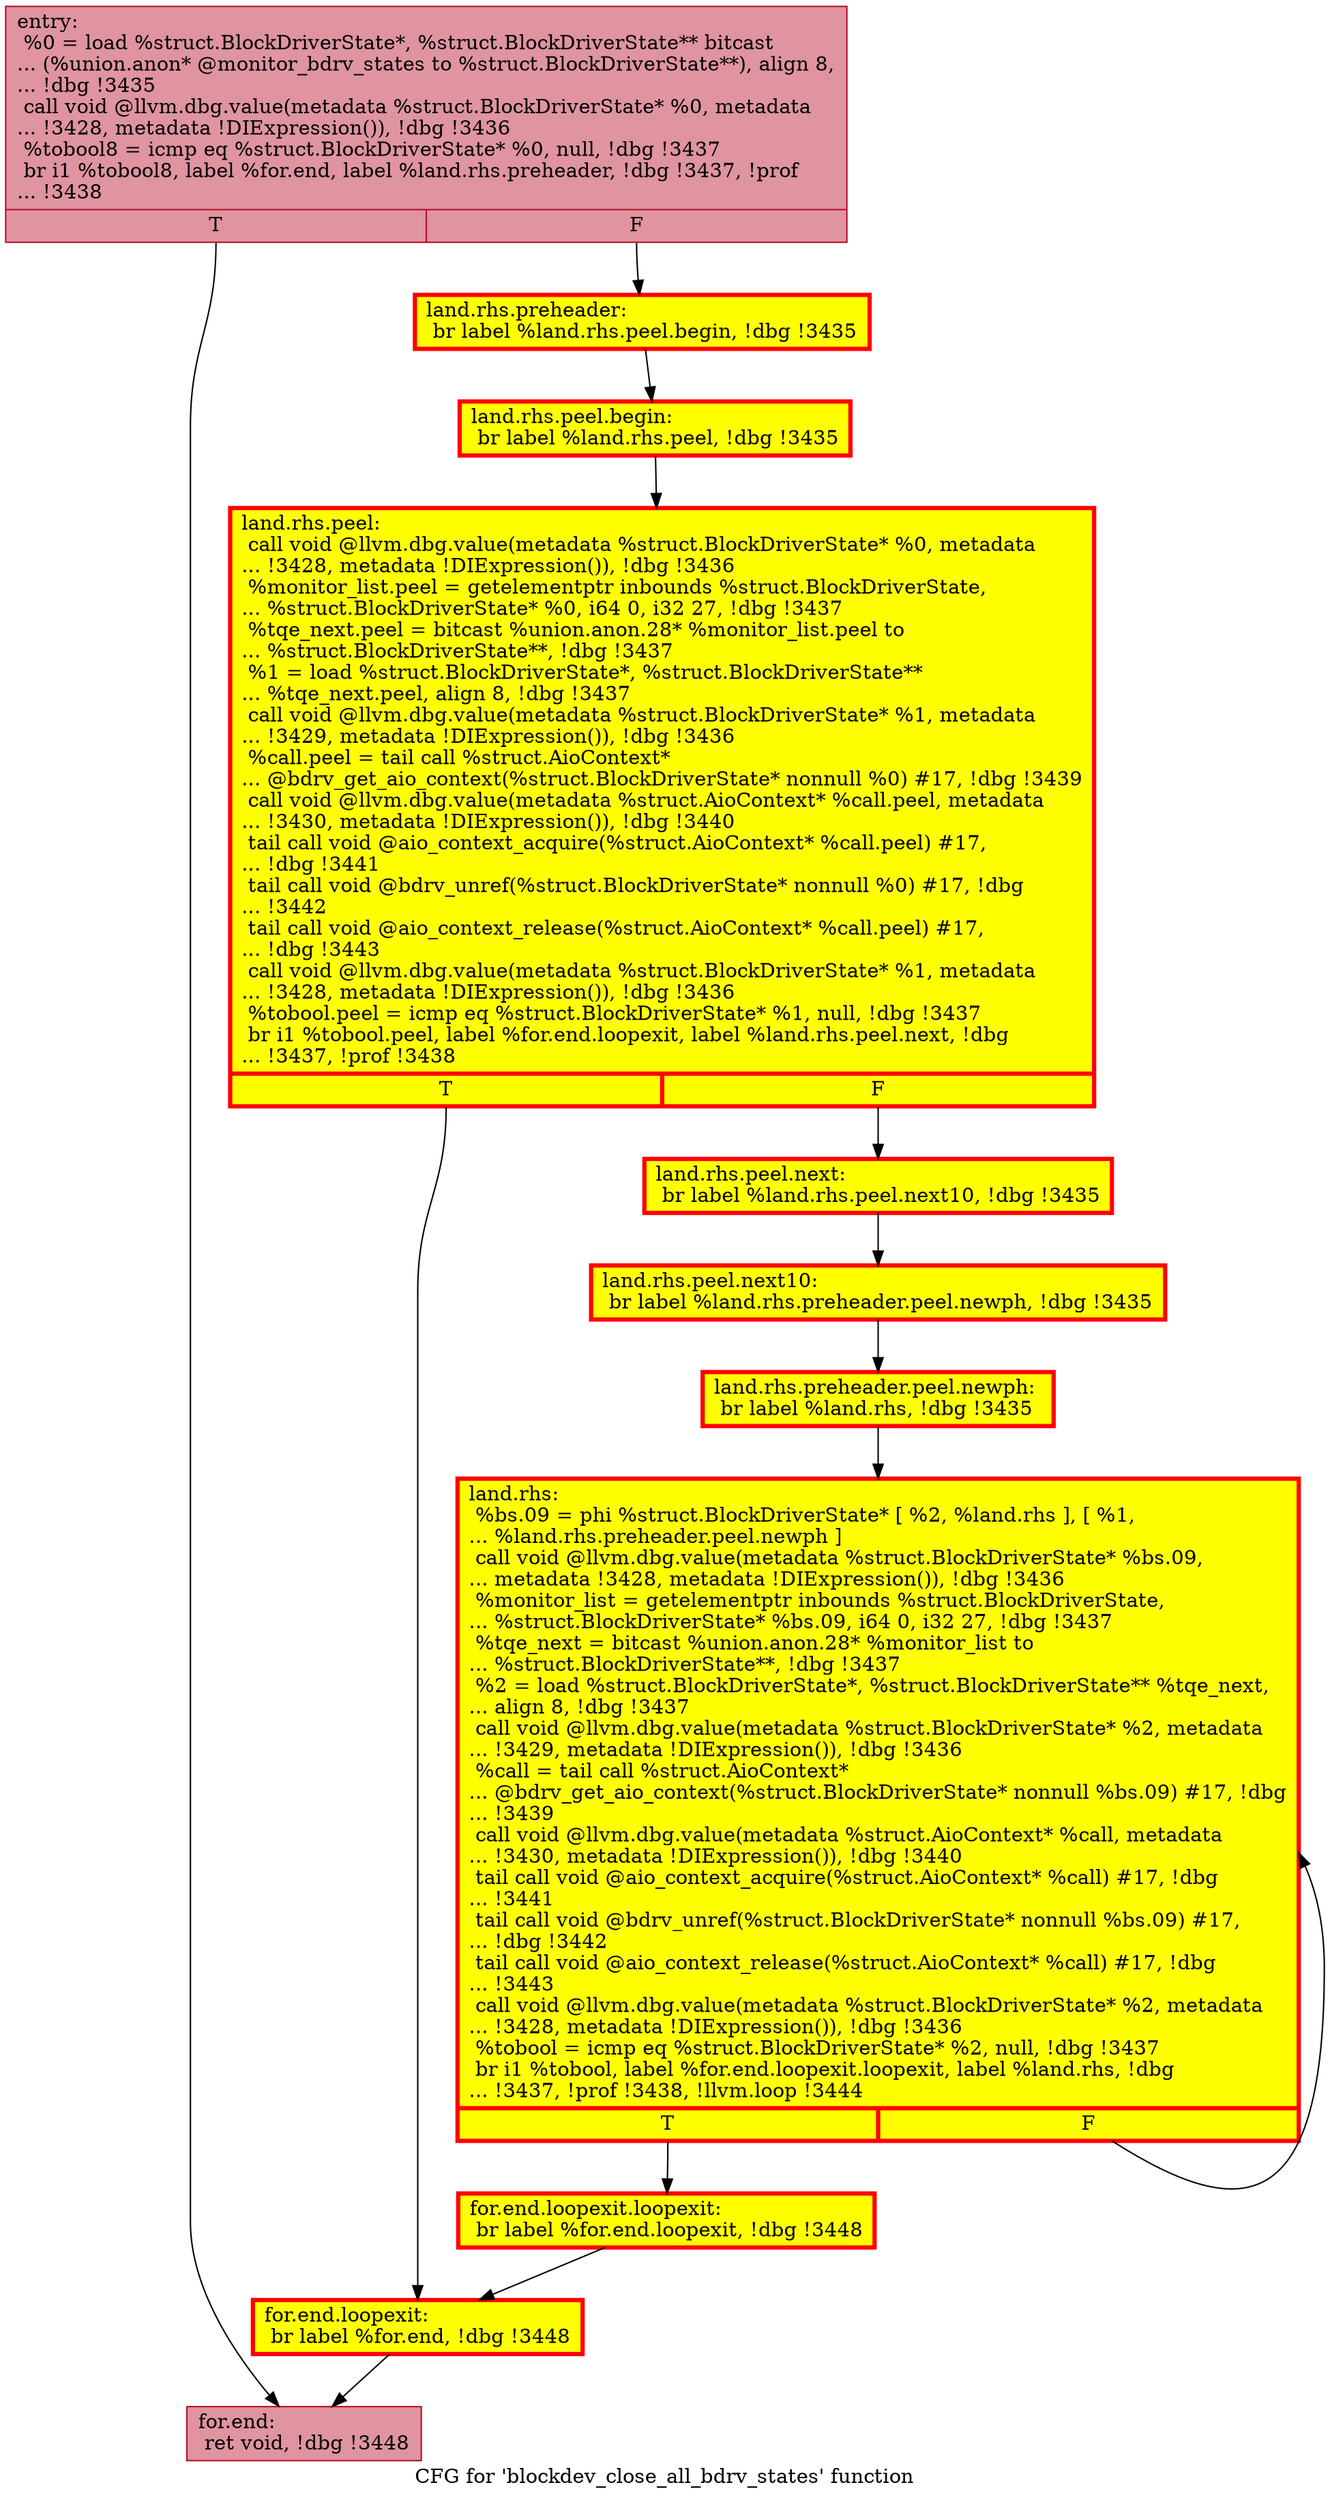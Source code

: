 digraph "CFG for 'blockdev_close_all_bdrv_states' function" {
	label="CFG for 'blockdev_close_all_bdrv_states' function";

	Node0x559c35f5f080 [shape=record,color="#b70d28ff", style=filled, fillcolor="#b70d2870",label="{entry:\l  %0 = load %struct.BlockDriverState*, %struct.BlockDriverState** bitcast\l... (%union.anon* @monitor_bdrv_states to %struct.BlockDriverState**), align 8,\l... !dbg !3435\l  call void @llvm.dbg.value(metadata %struct.BlockDriverState* %0, metadata\l... !3428, metadata !DIExpression()), !dbg !3436\l  %tobool8 = icmp eq %struct.BlockDriverState* %0, null, !dbg !3437\l  br i1 %tobool8, label %for.end, label %land.rhs.preheader, !dbg !3437, !prof\l... !3438\l|{<s0>T|<s1>F}}"];
	Node0x559c35f5f080:s0 -> Node0x559c35f6a210;
	Node0x559c35f5f080:s1 -> Node0x559c360f2b20;
	Node0x559c360f2b20 [shape=record,penwidth=3.0, style="filled", color="red", fillcolor="yellow",label="{land.rhs.preheader:                               \l  br label %land.rhs.peel.begin, !dbg !3435\l}"];
	Node0x559c360f2b20 -> Node0x559c3625dec0;
	Node0x559c3625dec0 [shape=record,penwidth=3.0, style="filled", color="red", fillcolor="yellow",label="{land.rhs.peel.begin:                              \l  br label %land.rhs.peel, !dbg !3435\l}"];
	Node0x559c3625dec0 -> Node0x559c36175530;
	Node0x559c36175530 [shape=record,penwidth=3.0, style="filled", color="red", fillcolor="yellow",label="{land.rhs.peel:                                    \l  call void @llvm.dbg.value(metadata %struct.BlockDriverState* %0, metadata\l... !3428, metadata !DIExpression()), !dbg !3436\l  %monitor_list.peel = getelementptr inbounds %struct.BlockDriverState,\l... %struct.BlockDriverState* %0, i64 0, i32 27, !dbg !3437\l  %tqe_next.peel = bitcast %union.anon.28* %monitor_list.peel to\l... %struct.BlockDriverState**, !dbg !3437\l  %1 = load %struct.BlockDriverState*, %struct.BlockDriverState**\l... %tqe_next.peel, align 8, !dbg !3437\l  call void @llvm.dbg.value(metadata %struct.BlockDriverState* %1, metadata\l... !3429, metadata !DIExpression()), !dbg !3436\l  %call.peel = tail call %struct.AioContext*\l... @bdrv_get_aio_context(%struct.BlockDriverState* nonnull %0) #17, !dbg !3439\l  call void @llvm.dbg.value(metadata %struct.AioContext* %call.peel, metadata\l... !3430, metadata !DIExpression()), !dbg !3440\l  tail call void @aio_context_acquire(%struct.AioContext* %call.peel) #17,\l... !dbg !3441\l  tail call void @bdrv_unref(%struct.BlockDriverState* nonnull %0) #17, !dbg\l... !3442\l  tail call void @aio_context_release(%struct.AioContext* %call.peel) #17,\l... !dbg !3443\l  call void @llvm.dbg.value(metadata %struct.BlockDriverState* %1, metadata\l... !3428, metadata !DIExpression()), !dbg !3436\l  %tobool.peel = icmp eq %struct.BlockDriverState* %1, null, !dbg !3437\l  br i1 %tobool.peel, label %for.end.loopexit, label %land.rhs.peel.next, !dbg\l... !3437, !prof !3438\l|{<s0>T|<s1>F}}"];
	Node0x559c36175530:s0 -> Node0x559c360e9260;
	Node0x559c36175530:s1 -> Node0x559c36200ce0;
	Node0x559c36200ce0 [shape=record,penwidth=3.0, style="filled", color="red", fillcolor="yellow",label="{land.rhs.peel.next:                               \l  br label %land.rhs.peel.next10, !dbg !3435\l}"];
	Node0x559c36200ce0 -> Node0x559c362338e0;
	Node0x559c362338e0 [shape=record,penwidth=3.0, style="filled", color="red", fillcolor="yellow",label="{land.rhs.peel.next10:                             \l  br label %land.rhs.preheader.peel.newph, !dbg !3435\l}"];
	Node0x559c362338e0 -> Node0x559c35fa2370;
	Node0x559c35fa2370 [shape=record,penwidth=3.0, style="filled", color="red", fillcolor="yellow",label="{land.rhs.preheader.peel.newph:                    \l  br label %land.rhs, !dbg !3435\l}"];
	Node0x559c35fa2370 -> Node0x559c35f5fdd0;
	Node0x559c35f5fdd0 [shape=record,penwidth=3.0, style="filled", color="red", fillcolor="yellow",label="{land.rhs:                                         \l  %bs.09 = phi %struct.BlockDriverState* [ %2, %land.rhs ], [ %1,\l... %land.rhs.preheader.peel.newph ]\l  call void @llvm.dbg.value(metadata %struct.BlockDriverState* %bs.09,\l... metadata !3428, metadata !DIExpression()), !dbg !3436\l  %monitor_list = getelementptr inbounds %struct.BlockDriverState,\l... %struct.BlockDriverState* %bs.09, i64 0, i32 27, !dbg !3437\l  %tqe_next = bitcast %union.anon.28* %monitor_list to\l... %struct.BlockDriverState**, !dbg !3437\l  %2 = load %struct.BlockDriverState*, %struct.BlockDriverState** %tqe_next,\l... align 8, !dbg !3437\l  call void @llvm.dbg.value(metadata %struct.BlockDriverState* %2, metadata\l... !3429, metadata !DIExpression()), !dbg !3436\l  %call = tail call %struct.AioContext*\l... @bdrv_get_aio_context(%struct.BlockDriverState* nonnull %bs.09) #17, !dbg\l... !3439\l  call void @llvm.dbg.value(metadata %struct.AioContext* %call, metadata\l... !3430, metadata !DIExpression()), !dbg !3440\l  tail call void @aio_context_acquire(%struct.AioContext* %call) #17, !dbg\l... !3441\l  tail call void @bdrv_unref(%struct.BlockDriverState* nonnull %bs.09) #17,\l... !dbg !3442\l  tail call void @aio_context_release(%struct.AioContext* %call) #17, !dbg\l... !3443\l  call void @llvm.dbg.value(metadata %struct.BlockDriverState* %2, metadata\l... !3428, metadata !DIExpression()), !dbg !3436\l  %tobool = icmp eq %struct.BlockDriverState* %2, null, !dbg !3437\l  br i1 %tobool, label %for.end.loopexit.loopexit, label %land.rhs, !dbg\l... !3437, !prof !3438, !llvm.loop !3444\l|{<s0>T|<s1>F}}"];
	Node0x559c35f5fdd0:s0 -> Node0x559c35e51690;
	Node0x559c35f5fdd0:s1 -> Node0x559c35f5fdd0;
	Node0x559c35e51690 [shape=record,penwidth=3.0, style="filled", color="red", fillcolor="yellow",label="{for.end.loopexit.loopexit:                        \l  br label %for.end.loopexit, !dbg !3448\l}"];
	Node0x559c35e51690 -> Node0x559c360e9260;
	Node0x559c360e9260 [shape=record,penwidth=3.0, style="filled", color="red", fillcolor="yellow",label="{for.end.loopexit:                                 \l  br label %for.end, !dbg !3448\l}"];
	Node0x559c360e9260 -> Node0x559c35f6a210;
	Node0x559c35f6a210 [shape=record,color="#b70d28ff", style=filled, fillcolor="#b70d2870",label="{for.end:                                          \l  ret void, !dbg !3448\l}"];
}
